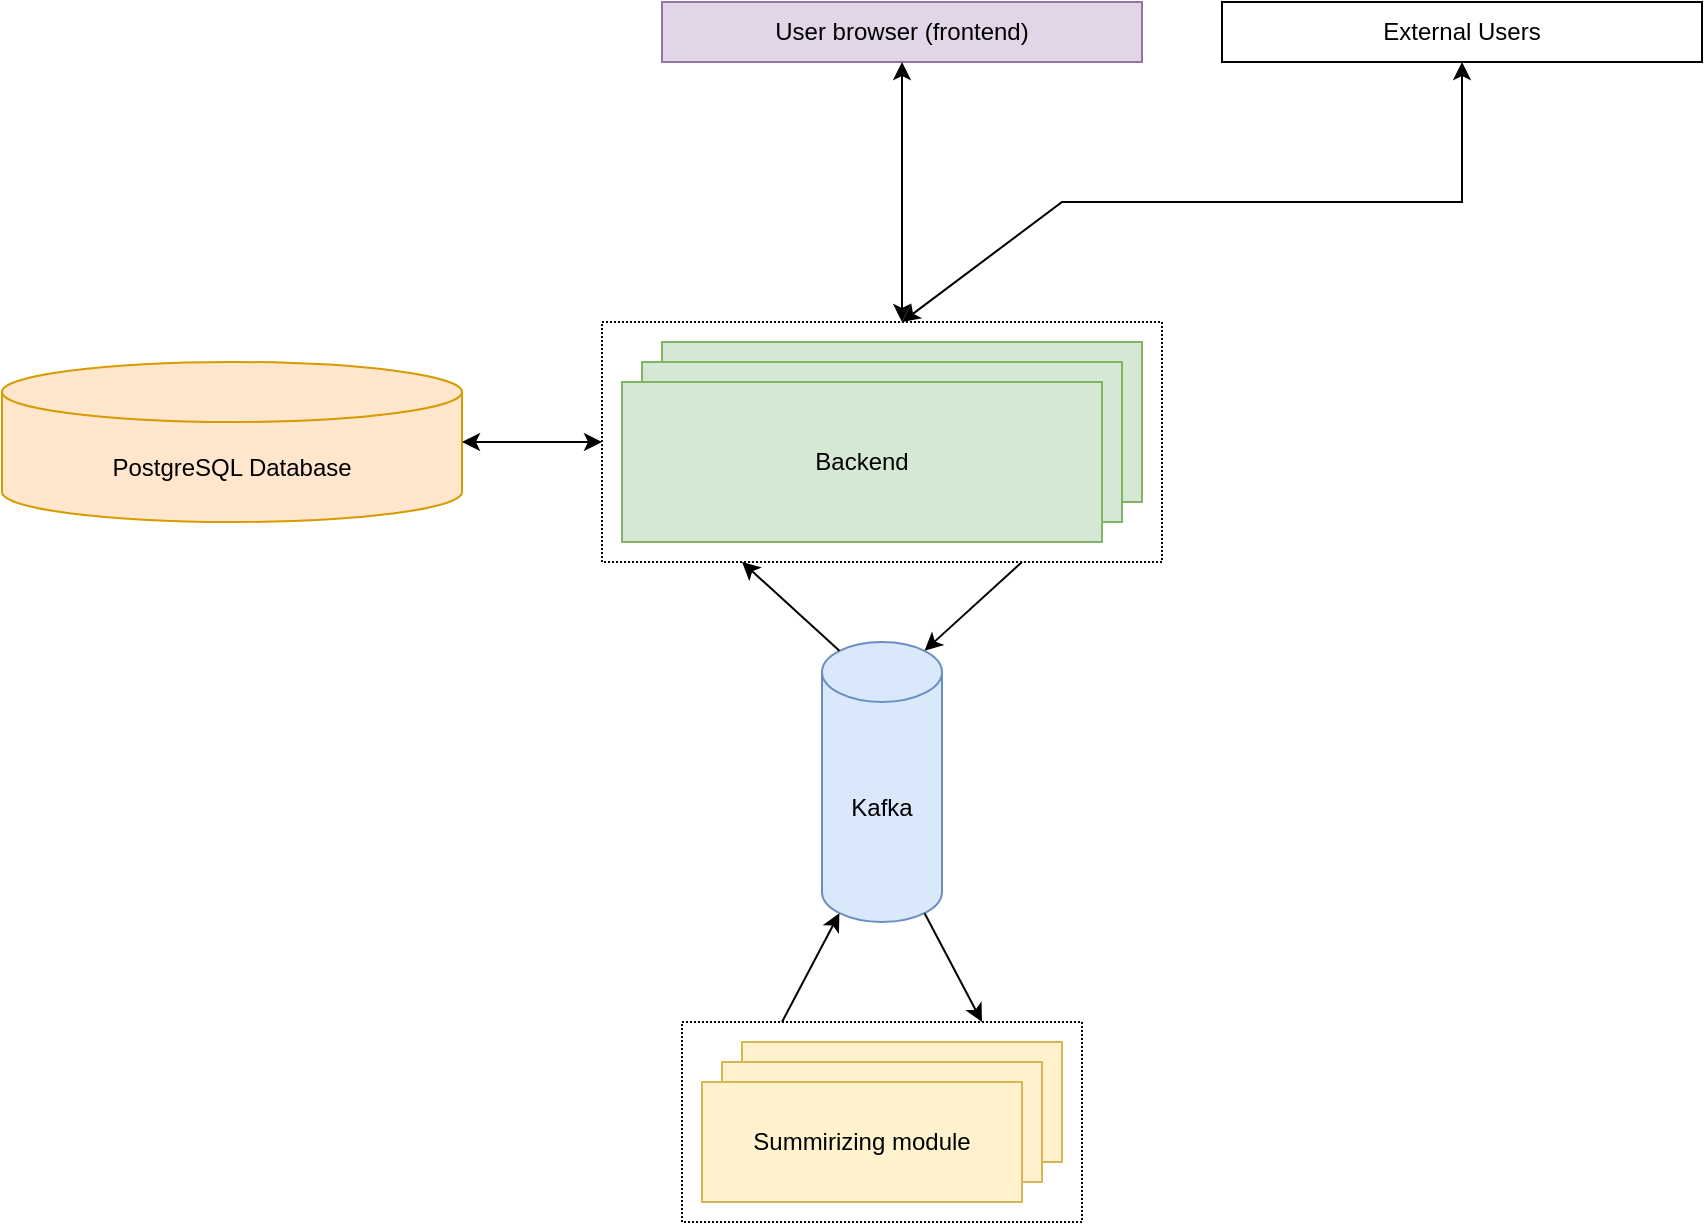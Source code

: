 <mxfile version="21.2.1" type="device">
  <diagram name="Page-1" id="97uYhgVweZsbjW95dcUa">
    <mxGraphModel dx="1292" dy="651" grid="1" gridSize="10" guides="1" tooltips="1" connect="1" arrows="1" fold="1" page="1" pageScale="1" pageWidth="850" pageHeight="1100" math="0" shadow="0">
      <root>
        <mxCell id="0" />
        <mxCell id="1" parent="0" />
        <mxCell id="H3EMd08kG4p-ADAFD2Kn-19" value="" style="rounded=0;whiteSpace=wrap;html=1;dashed=1;dashPattern=1 1;" vertex="1" parent="1">
          <mxGeometry x="340" y="510" width="200" height="100" as="geometry" />
        </mxCell>
        <mxCell id="H3EMd08kG4p-ADAFD2Kn-8" value="" style="rounded=0;whiteSpace=wrap;html=1;dashed=1;dashPattern=1 1;" vertex="1" parent="1">
          <mxGeometry x="300" y="160" width="280" height="120" as="geometry" />
        </mxCell>
        <mxCell id="H3EMd08kG4p-ADAFD2Kn-1" value="User browser (frontend)" style="rounded=0;whiteSpace=wrap;html=1;fillColor=#e1d5e7;strokeColor=#9673a6;" vertex="1" parent="1">
          <mxGeometry x="330" width="240" height="30" as="geometry" />
        </mxCell>
        <mxCell id="H3EMd08kG4p-ADAFD2Kn-2" value="" style="endArrow=classic;startArrow=classic;html=1;rounded=0;" edge="1" parent="1" target="H3EMd08kG4p-ADAFD2Kn-1">
          <mxGeometry width="50" height="50" relative="1" as="geometry">
            <mxPoint x="450" y="160" as="sourcePoint" />
            <mxPoint x="430" y="160" as="targetPoint" />
          </mxGeometry>
        </mxCell>
        <mxCell id="H3EMd08kG4p-ADAFD2Kn-3" value="External Users" style="rounded=0;whiteSpace=wrap;html=1;" vertex="1" parent="1">
          <mxGeometry x="610" width="240" height="30" as="geometry" />
        </mxCell>
        <mxCell id="H3EMd08kG4p-ADAFD2Kn-4" value="" style="endArrow=classic;startArrow=classic;html=1;rounded=0;entryX=0.5;entryY=1;entryDx=0;entryDy=0;fontFamily=Helvetica;" edge="1" parent="1" target="H3EMd08kG4p-ADAFD2Kn-3">
          <mxGeometry width="50" height="50" relative="1" as="geometry">
            <mxPoint x="450" y="160" as="sourcePoint" />
            <mxPoint x="630" y="150" as="targetPoint" />
            <Array as="points">
              <mxPoint x="530" y="100" />
              <mxPoint x="730" y="100" />
            </Array>
          </mxGeometry>
        </mxCell>
        <mxCell id="H3EMd08kG4p-ADAFD2Kn-5" value="" style="rounded=0;whiteSpace=wrap;html=1;fillColor=#d5e8d4;strokeColor=#82b366;" vertex="1" parent="1">
          <mxGeometry x="330" y="170" width="240" height="80" as="geometry" />
        </mxCell>
        <mxCell id="H3EMd08kG4p-ADAFD2Kn-6" value="" style="rounded=0;whiteSpace=wrap;html=1;fillColor=#d5e8d4;strokeColor=#82b366;" vertex="1" parent="1">
          <mxGeometry x="320" y="180" width="240" height="80" as="geometry" />
        </mxCell>
        <mxCell id="H3EMd08kG4p-ADAFD2Kn-7" value="Backend" style="rounded=0;whiteSpace=wrap;html=1;fillColor=#d5e8d4;strokeColor=#82b366;" vertex="1" parent="1">
          <mxGeometry x="310" y="190" width="240" height="80" as="geometry" />
        </mxCell>
        <mxCell id="H3EMd08kG4p-ADAFD2Kn-11" value="PostgreSQL Database" style="shape=cylinder3;whiteSpace=wrap;html=1;boundedLbl=1;backgroundOutline=1;size=15;fillColor=#ffe6cc;strokeColor=#d79b00;" vertex="1" parent="1">
          <mxGeometry y="180" width="230" height="80" as="geometry" />
        </mxCell>
        <mxCell id="H3EMd08kG4p-ADAFD2Kn-12" value="" style="endArrow=classic;startArrow=classic;html=1;rounded=0;exitX=1;exitY=0.5;exitDx=0;exitDy=0;exitPerimeter=0;entryX=0;entryY=0.5;entryDx=0;entryDy=0;" edge="1" parent="1" source="H3EMd08kG4p-ADAFD2Kn-11" target="H3EMd08kG4p-ADAFD2Kn-8">
          <mxGeometry width="50" height="50" relative="1" as="geometry">
            <mxPoint x="260" y="260" as="sourcePoint" />
            <mxPoint x="310" y="210" as="targetPoint" />
          </mxGeometry>
        </mxCell>
        <mxCell id="H3EMd08kG4p-ADAFD2Kn-13" value="Kafka" style="shape=cylinder3;whiteSpace=wrap;html=1;boundedLbl=1;backgroundOutline=1;size=15;fillColor=#dae8fc;strokeColor=#6c8ebf;" vertex="1" parent="1">
          <mxGeometry x="410" y="320" width="60" height="140" as="geometry" />
        </mxCell>
        <mxCell id="H3EMd08kG4p-ADAFD2Kn-14" value="" style="endArrow=classic;html=1;rounded=0;exitX=0.75;exitY=1;exitDx=0;exitDy=0;entryX=0.855;entryY=0;entryDx=0;entryDy=4.35;entryPerimeter=0;" edge="1" parent="1" source="H3EMd08kG4p-ADAFD2Kn-8" target="H3EMd08kG4p-ADAFD2Kn-13">
          <mxGeometry width="50" height="50" relative="1" as="geometry">
            <mxPoint x="360" y="420" as="sourcePoint" />
            <mxPoint x="410" y="370" as="targetPoint" />
          </mxGeometry>
        </mxCell>
        <mxCell id="H3EMd08kG4p-ADAFD2Kn-15" value="Summirizing module" style="rounded=0;whiteSpace=wrap;html=1;fillColor=#fff2cc;strokeColor=#d6b656;" vertex="1" parent="1">
          <mxGeometry x="370" y="520" width="160" height="60" as="geometry" />
        </mxCell>
        <mxCell id="H3EMd08kG4p-ADAFD2Kn-17" value="Summirizing module" style="rounded=0;whiteSpace=wrap;html=1;fillColor=#fff2cc;strokeColor=#d6b656;" vertex="1" parent="1">
          <mxGeometry x="360" y="530" width="160" height="60" as="geometry" />
        </mxCell>
        <mxCell id="H3EMd08kG4p-ADAFD2Kn-18" value="Summirizing module" style="rounded=0;whiteSpace=wrap;html=1;fillColor=#fff2cc;strokeColor=#d6b656;" vertex="1" parent="1">
          <mxGeometry x="350" y="540" width="160" height="60" as="geometry" />
        </mxCell>
        <mxCell id="H3EMd08kG4p-ADAFD2Kn-20" value="" style="endArrow=classic;html=1;rounded=0;entryX=0.75;entryY=0;entryDx=0;entryDy=0;exitX=0.855;exitY=1;exitDx=0;exitDy=-4.35;exitPerimeter=0;" edge="1" parent="1" source="H3EMd08kG4p-ADAFD2Kn-13" target="H3EMd08kG4p-ADAFD2Kn-19">
          <mxGeometry width="50" height="50" relative="1" as="geometry">
            <mxPoint x="360" y="420" as="sourcePoint" />
            <mxPoint x="410" y="370" as="targetPoint" />
          </mxGeometry>
        </mxCell>
        <mxCell id="H3EMd08kG4p-ADAFD2Kn-21" value="" style="endArrow=classic;html=1;rounded=0;exitX=0.25;exitY=0;exitDx=0;exitDy=0;entryX=0.145;entryY=1;entryDx=0;entryDy=-4.35;entryPerimeter=0;" edge="1" parent="1" source="H3EMd08kG4p-ADAFD2Kn-19" target="H3EMd08kG4p-ADAFD2Kn-13">
          <mxGeometry width="50" height="50" relative="1" as="geometry">
            <mxPoint x="390" y="430" as="sourcePoint" />
            <mxPoint x="410" y="450" as="targetPoint" />
          </mxGeometry>
        </mxCell>
        <mxCell id="H3EMd08kG4p-ADAFD2Kn-22" value="" style="endArrow=classic;html=1;rounded=0;entryX=0.25;entryY=1;entryDx=0;entryDy=0;exitX=0.145;exitY=0;exitDx=0;exitDy=4.35;exitPerimeter=0;" edge="1" parent="1" source="H3EMd08kG4p-ADAFD2Kn-13" target="H3EMd08kG4p-ADAFD2Kn-8">
          <mxGeometry width="50" height="50" relative="1" as="geometry">
            <mxPoint x="390" y="430" as="sourcePoint" />
            <mxPoint x="440" y="380" as="targetPoint" />
          </mxGeometry>
        </mxCell>
      </root>
    </mxGraphModel>
  </diagram>
</mxfile>

